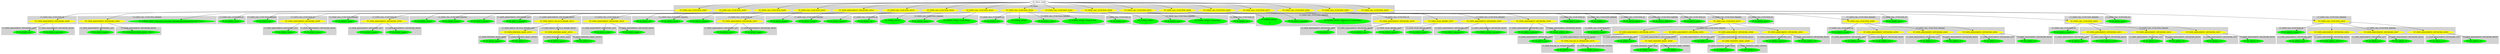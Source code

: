 digraph {

subgraph cluster0 {
 node [style=filled,color=white];
 style=filled;
 color=lightgrey;
 label = "CT_PROG";

"NT_EXPR_CALL_FUNCTION_20487"
 [fillcolor = yellow]
"NT_EXPR_CALL_FUNCTION_20495"
 [fillcolor = yellow]
"NT_EXPR_CALL_FUNCTION_20498"
 [fillcolor = yellow]
"NT_EXPR_CALL_FUNCTION_20503"
 [fillcolor = yellow]
"NT_EXPR_ASSIGNMENT_OPETATORS_20510"
 [fillcolor = yellow]
"NT_EXPR_CALL_FUNCTION_20519"
 [fillcolor = yellow]
"NT_EXPR_CALL_FUNCTION_20526"
 [fillcolor = yellow]
"NT_EXPR_CALL_FUNCTION_20533"
 [fillcolor = yellow]
"NT_EXPR_CALL_FUNCTION_20538"
 [fillcolor = yellow]
"NT_EXPR_CALL_FUNCTION_20543"
 [fillcolor = yellow]
"NT_EXPR_CALL_FUNCTION_20548"
 [fillcolor = yellow]
"NT_EXPR_CALL_FUNCTION_20553"
 [fillcolor = yellow]
"NT_EXPR_CALL_FUNCTION_20566"
 [fillcolor = yellow]
"NT_EXPR_CALL_FUNCTION_20569"
 [fillcolor = yellow]
"NT_EXPR_CALL_FUNCTION_20572"
 [fillcolor = yellow]
"NT_EXPR_CALL_FUNCTION_20594"
 [fillcolor = yellow]
"NT_EXPR_CALL_FUNCTION_20607"
 [fillcolor = yellow]
"NT_EXPR_CALL_FUNCTION_20620"
 [fillcolor = yellow]
}
"NT_PROG_20486"->"NT_EXPR_CALL_FUNCTION_20487"
subgraph cluster1 {
 node [style=filled,color=white];
 style=filled;
 color=lightgrey;
 label = "CT_EXPR_CALL_FUNCTION_ID";

"NT_EXPR_ASSIGNMENT_OPETATORS_20488"
 [fillcolor = yellow]
}
subgraph cluster2 {
 node [style=filled,color=white];
 style=filled;
 color=lightgrey;
 label = "CT_EXPR_CALL_FUNCTION_PARAMS";

"NT_STRING_20491< http://www.uvm.edu/~dhowell/methods8/DataFiles/Tab7-5.dat >"
 [fillcolor = green]
"NT_EXPR_ASSIGNMENT_OPETATORS_20492"
 [fillcolor = yellow]
}
"NT_EXPR_CALL_FUNCTION_20487"->"NT_EXPR_ASSIGNMENT_OPETATORS_20488"
subgraph cluster3 {
 node [style=filled,color=white];
 style=filled;
 color=lightgrey;
 label = "CT_EXPR_ASSIGNMENT_OPETATORS_LEFT";

"NT_ID_20489< dat >"
 [fillcolor = green]
}
subgraph cluster4 {
 node [style=filled,color=white];
 style=filled;
 color=lightgrey;
 label = "CT_EXPR_ASSIGNMENT_OPETATORS_RIGHT";

"NT_ID_20490< read.table >"
 [fillcolor = green]
}
"NT_EXPR_ASSIGNMENT_OPETATORS_20488"->"NT_ID_20489< dat >"
"NT_EXPR_ASSIGNMENT_OPETATORS_20488"->"NT_ID_20490< read.table >"
"NT_EXPR_CALL_FUNCTION_20487"->"NT_STRING_20491< http://www.uvm.edu/~dhowell/methods8/DataFiles/Tab7-5.dat >"
"NT_EXPR_CALL_FUNCTION_20487"->"NT_EXPR_ASSIGNMENT_OPETATORS_20492"
subgraph cluster5 {
 node [style=filled,color=white];
 style=filled;
 color=lightgrey;
 label = "CT_EXPR_ASSIGNMENT_OPETATORS_LEFT";

"NT_ID_20493< header >"
 [fillcolor = green]
}
subgraph cluster6 {
 node [style=filled,color=white];
 style=filled;
 color=lightgrey;
 label = "CT_EXPR_ASSIGNMENT_OPETATORS_RIGHT";

"NT_LITERALSPECIFIER_20494< TRUE >"
 [fillcolor = green]
}
"NT_EXPR_ASSIGNMENT_OPETATORS_20492"->"NT_ID_20493< header >"
"NT_EXPR_ASSIGNMENT_OPETATORS_20492"->"NT_LITERALSPECIFIER_20494< TRUE >"
"NT_PROG_20486"->"NT_EXPR_CALL_FUNCTION_20495"
subgraph cluster7 {
 node [style=filled,color=white];
 style=filled;
 color=lightgrey;
 label = "CT_EXPR_CALL_FUNCTION_ID";

"NT_ID_20496< attach >"
 [fillcolor = green]
}
subgraph cluster8 {
 node [style=filled,color=white];
 style=filled;
 color=lightgrey;
 label = "CT_EXPR_CALL_FUNCTION_PARAMS";

"NT_ID_20497< dat >"
 [fillcolor = green]
}
"NT_EXPR_CALL_FUNCTION_20495"->"NT_ID_20496< attach >"
"NT_EXPR_CALL_FUNCTION_20495"->"NT_ID_20497< dat >"
"NT_PROG_20486"->"NT_EXPR_CALL_FUNCTION_20498"
subgraph cluster9 {
 node [style=filled,color=white];
 style=filled;
 color=lightgrey;
 label = "CT_EXPR_CALL_FUNCTION_ID";

"NT_EXPR_ASSIGNMENT_OPETATORS_20499"
 [fillcolor = yellow]
}
subgraph cluster10 {
 node [style=filled,color=white];
 style=filled;
 color=lightgrey;
 label = "CT_EXPR_CALL_FUNCTION_PARAMS";

"NT_ID_20502< Group >"
 [fillcolor = green]
}
"NT_EXPR_CALL_FUNCTION_20498"->"NT_EXPR_ASSIGNMENT_OPETATORS_20499"
subgraph cluster11 {
 node [style=filled,color=white];
 style=filled;
 color=lightgrey;
 label = "CT_EXPR_ASSIGNMENT_OPETATORS_LEFT";

"NT_ID_20500< Group >"
 [fillcolor = green]
}
subgraph cluster12 {
 node [style=filled,color=white];
 style=filled;
 color=lightgrey;
 label = "CT_EXPR_ASSIGNMENT_OPETATORS_RIGHT";

"NT_ID_20501< factor >"
 [fillcolor = green]
}
"NT_EXPR_ASSIGNMENT_OPETATORS_20499"->"NT_ID_20500< Group >"
"NT_EXPR_ASSIGNMENT_OPETATORS_20499"->"NT_ID_20501< factor >"
"NT_EXPR_CALL_FUNCTION_20498"->"NT_ID_20502< Group >"
"NT_PROG_20486"->"NT_EXPR_CALL_FUNCTION_20503"
subgraph cluster13 {
 node [style=filled,color=white];
 style=filled;
 color=lightgrey;
 label = "CT_EXPR_CALL_FUNCTION_ID";

"NT_EXPR_ASSIGNMENT_OPETATORS_20504"
 [fillcolor = yellow]
}
subgraph cluster14 {
 node [style=filled,color=white];
 style=filled;
 color=lightgrey;
 label = "CT_EXPR_CALL_FUNCTION_PARAMS";

"NT_ID_20507< Arousal >"
 [fillcolor = green]
"NT_ID_20508< Group >"
 [fillcolor = green]
"NT_ID_20509< mean >"
 [fillcolor = green]
}
"NT_EXPR_CALL_FUNCTION_20503"->"NT_EXPR_ASSIGNMENT_OPETATORS_20504"
subgraph cluster15 {
 node [style=filled,color=white];
 style=filled;
 color=lightgrey;
 label = "CT_EXPR_ASSIGNMENT_OPETATORS_LEFT";

"NT_ID_20505< means >"
 [fillcolor = green]
}
subgraph cluster16 {
 node [style=filled,color=white];
 style=filled;
 color=lightgrey;
 label = "CT_EXPR_ASSIGNMENT_OPETATORS_RIGHT";

"NT_ID_20506< tapply >"
 [fillcolor = green]
}
"NT_EXPR_ASSIGNMENT_OPETATORS_20504"->"NT_ID_20505< means >"
"NT_EXPR_ASSIGNMENT_OPETATORS_20504"->"NT_ID_20506< tapply >"
"NT_EXPR_CALL_FUNCTION_20503"->"NT_ID_20507< Arousal >"
"NT_EXPR_CALL_FUNCTION_20503"->"NT_ID_20508< Group >"
"NT_EXPR_CALL_FUNCTION_20503"->"NT_ID_20509< mean >"
"NT_PROG_20486"->"NT_EXPR_ASSIGNMENT_OPETATORS_20510"
subgraph cluster17 {
 node [style=filled,color=white];
 style=filled;
 color=lightgrey;
 label = "CT_EXPR_ASSIGNMENT_OPETATORS_LEFT";

"NT_ID_20511< meandiff >"
 [fillcolor = green]
}
subgraph cluster18 {
 node [style=filled,color=white];
 style=filled;
 color=lightgrey;
 label = "CT_EXPR_ASSIGNMENT_OPETATORS_RIGHT";

"NT_EXPR_MINUS_OR_PLUS_BINARY_20512"
 [fillcolor = yellow]
}
"NT_EXPR_ASSIGNMENT_OPETATORS_20510"->"NT_ID_20511< meandiff >"
"NT_EXPR_ASSIGNMENT_OPETATORS_20510"->"NT_EXPR_MINUS_OR_PLUS_BINARY_20512"
subgraph cluster19 {
 node [style=filled,color=white];
 style=filled;
 color=lightgrey;
 label = "CT_EXPR_MINUS_OR_PLUS_BINARY_LEFT";

"NT_EXPR_INDEXING_BASIC_20513"
 [fillcolor = yellow]
}
subgraph cluster20 {
 node [style=filled,color=white];
 style=filled;
 color=lightgrey;
 label = "CT_EXPR_MINUS_OR_PLUS_BINARY_RIGHT";

"NT_EXPR_INDEXING_BASIC_20516"
 [fillcolor = yellow]
}
"NT_EXPR_MINUS_OR_PLUS_BINARY_20512"->"NT_EXPR_INDEXING_BASIC_20513"
subgraph cluster21 {
 node [style=filled,color=white];
 style=filled;
 color=lightgrey;
 label = "CT_EXPR_INDEXING_BASIC_BASE";

"NT_ID_20514< means >"
 [fillcolor = green]}
subgraph cluster22 {
 node [style=filled,color=white];
 style=filled;
 color=lightgrey;
 label = "CT_EXPR_INDEXING_BASIC_OFFSET";

"NT_INT_20515< 1 >"
 [fillcolor = green]}
"NT_EXPR_INDEXING_BASIC_20513"->"NT_ID_20514< means >"
"NT_EXPR_INDEXING_BASIC_20513"->"NT_INT_20515< 1 >"
"NT_EXPR_MINUS_OR_PLUS_BINARY_20512"->"NT_EXPR_INDEXING_BASIC_20516"
subgraph cluster23 {
 node [style=filled,color=white];
 style=filled;
 color=lightgrey;
 label = "CT_EXPR_INDEXING_BASIC_BASE";

"NT_ID_20517< means >"
 [fillcolor = green]}
subgraph cluster24 {
 node [style=filled,color=white];
 style=filled;
 color=lightgrey;
 label = "CT_EXPR_INDEXING_BASIC_OFFSET";

"NT_INT_20518< 2 >"
 [fillcolor = green]}
"NT_EXPR_INDEXING_BASIC_20516"->"NT_ID_20517< means >"
"NT_EXPR_INDEXING_BASIC_20516"->"NT_INT_20518< 2 >"
"NT_PROG_20486"->"NT_EXPR_CALL_FUNCTION_20519"
subgraph cluster25 {
 node [style=filled,color=white];
 style=filled;
 color=lightgrey;
 label = "CT_EXPR_CALL_FUNCTION_ID";

"NT_EXPR_ASSIGNMENT_OPETATORS_20520"
 [fillcolor = yellow]
}
subgraph cluster26 {
 node [style=filled,color=white];
 style=filled;
 color=lightgrey;
 label = "CT_EXPR_CALL_FUNCTION_PARAMS";

"NT_ID_20523< Arousal >"
 [fillcolor = green]
"NT_ID_20524< Group >"
 [fillcolor = green]
"NT_ID_20525< sd >"
 [fillcolor = green]
}
"NT_EXPR_CALL_FUNCTION_20519"->"NT_EXPR_ASSIGNMENT_OPETATORS_20520"
subgraph cluster27 {
 node [style=filled,color=white];
 style=filled;
 color=lightgrey;
 label = "CT_EXPR_ASSIGNMENT_OPETATORS_LEFT";

"NT_ID_20521< stdev >"
 [fillcolor = green]
}
subgraph cluster28 {
 node [style=filled,color=white];
 style=filled;
 color=lightgrey;
 label = "CT_EXPR_ASSIGNMENT_OPETATORS_RIGHT";

"NT_ID_20522< tapply >"
 [fillcolor = green]
}
"NT_EXPR_ASSIGNMENT_OPETATORS_20520"->"NT_ID_20521< stdev >"
"NT_EXPR_ASSIGNMENT_OPETATORS_20520"->"NT_ID_20522< tapply >"
"NT_EXPR_CALL_FUNCTION_20519"->"NT_ID_20523< Arousal >"
"NT_EXPR_CALL_FUNCTION_20519"->"NT_ID_20524< Group >"
"NT_EXPR_CALL_FUNCTION_20519"->"NT_ID_20525< sd >"
"NT_PROG_20486"->"NT_EXPR_CALL_FUNCTION_20526"
subgraph cluster29 {
 node [style=filled,color=white];
 style=filled;
 color=lightgrey;
 label = "CT_EXPR_CALL_FUNCTION_ID";

"NT_EXPR_ASSIGNMENT_OPETATORS_20527"
 [fillcolor = yellow]
}
subgraph cluster30 {
 node [style=filled,color=white];
 style=filled;
 color=lightgrey;
 label = "CT_EXPR_CALL_FUNCTION_PARAMS";

"NT_ID_20530< Arousal >"
 [fillcolor = green]
"NT_ID_20531< Group >"
 [fillcolor = green]
"NT_ID_20532< length >"
 [fillcolor = green]
}
"NT_EXPR_CALL_FUNCTION_20526"->"NT_EXPR_ASSIGNMENT_OPETATORS_20527"
subgraph cluster31 {
 node [style=filled,color=white];
 style=filled;
 color=lightgrey;
 label = "CT_EXPR_ASSIGNMENT_OPETATORS_LEFT";

"NT_ID_20528< sizes >"
 [fillcolor = green]
}
subgraph cluster32 {
 node [style=filled,color=white];
 style=filled;
 color=lightgrey;
 label = "CT_EXPR_ASSIGNMENT_OPETATORS_RIGHT";

"NT_ID_20529< tapply >"
 [fillcolor = green]
}
"NT_EXPR_ASSIGNMENT_OPETATORS_20527"->"NT_ID_20528< sizes >"
"NT_EXPR_ASSIGNMENT_OPETATORS_20527"->"NT_ID_20529< tapply >"
"NT_EXPR_CALL_FUNCTION_20526"->"NT_ID_20530< Arousal >"
"NT_EXPR_CALL_FUNCTION_20526"->"NT_ID_20531< Group >"
"NT_EXPR_CALL_FUNCTION_20526"->"NT_ID_20532< length >"
"NT_PROG_20486"->"NT_EXPR_CALL_FUNCTION_20533"
subgraph cluster33 {
 node [style=filled,color=white];
 style=filled;
 color=lightgrey;
 label = "CT_EXPR_CALL_FUNCTION_ID";

"NT_ID_20534< cat >"
 [fillcolor = green]
}
subgraph cluster34 {
 node [style=filled,color=white];
 style=filled;
 color=lightgrey;
 label = "CT_EXPR_CALL_FUNCTION_PARAMS";

"NT_STRING_20535< Group Means \n >"
 [fillcolor = green]
"NT_ID_20536< means >"
 [fillcolor = green]
"NT_STRING_20537< \n >"
 [fillcolor = green]
}
"NT_EXPR_CALL_FUNCTION_20533"->"NT_ID_20534< cat >"
"NT_EXPR_CALL_FUNCTION_20533"->"NT_STRING_20535< Group Means \n >"
"NT_EXPR_CALL_FUNCTION_20533"->"NT_ID_20536< means >"
"NT_EXPR_CALL_FUNCTION_20533"->"NT_STRING_20537< \n >"
"NT_PROG_20486"->"NT_EXPR_CALL_FUNCTION_20538"
subgraph cluster35 {
 node [style=filled,color=white];
 style=filled;
 color=lightgrey;
 label = "CT_EXPR_CALL_FUNCTION_ID";

"NT_ID_20539< cat >"
 [fillcolor = green]
}
subgraph cluster36 {
 node [style=filled,color=white];
 style=filled;
 color=lightgrey;
 label = "CT_EXPR_CALL_FUNCTION_PARAMS";

"NT_STRING_20540< Group St. Dev. \n >"
 [fillcolor = green]
"NT_ID_20541< stdev >"
 [fillcolor = green]
"NT_STRING_20542< \n >"
 [fillcolor = green]
}
"NT_EXPR_CALL_FUNCTION_20538"->"NT_ID_20539< cat >"
"NT_EXPR_CALL_FUNCTION_20538"->"NT_STRING_20540< Group St. Dev. \n >"
"NT_EXPR_CALL_FUNCTION_20538"->"NT_ID_20541< stdev >"
"NT_EXPR_CALL_FUNCTION_20538"->"NT_STRING_20542< \n >"
"NT_PROG_20486"->"NT_EXPR_CALL_FUNCTION_20543"
subgraph cluster37 {
 node [style=filled,color=white];
 style=filled;
 color=lightgrey;
 label = "CT_EXPR_CALL_FUNCTION_ID";

"NT_ID_20544< cat >"
 [fillcolor = green]
}
subgraph cluster38 {
 node [style=filled,color=white];
 style=filled;
 color=lightgrey;
 label = "CT_EXPR_CALL_FUNCTION_PARAMS";

"NT_STRING_20545< Group Sizes \n >"
 [fillcolor = green]
"NT_ID_20546< sizes >"
 [fillcolor = green]
"NT_STRING_20547< \n >"
 [fillcolor = green]
}
"NT_EXPR_CALL_FUNCTION_20543"->"NT_ID_20544< cat >"
"NT_EXPR_CALL_FUNCTION_20543"->"NT_STRING_20545< Group Sizes \n >"
"NT_EXPR_CALL_FUNCTION_20543"->"NT_ID_20546< sizes >"
"NT_EXPR_CALL_FUNCTION_20543"->"NT_STRING_20547< \n >"
"NT_PROG_20486"->"NT_EXPR_CALL_FUNCTION_20548"
subgraph cluster39 {
 node [style=filled,color=white];
 style=filled;
 color=lightgrey;
 label = "CT_EXPR_CALL_FUNCTION_ID";

"NT_ID_20549< cat >"
 [fillcolor = green]
}
subgraph cluster40 {
 node [style=filled,color=white];
 style=filled;
 color=lightgrey;
 label = "CT_EXPR_CALL_FUNCTION_PARAMS";

"NT_STRING_20550< Difference in Group Means \n >"
 [fillcolor = green]
"NT_ID_20551< meandiff >"
 [fillcolor = green]
"NT_STRING_20552< \n \n >"
 [fillcolor = green]
}
"NT_EXPR_CALL_FUNCTION_20548"->"NT_ID_20549< cat >"
"NT_EXPR_CALL_FUNCTION_20548"->"NT_STRING_20550< Difference in Group Means \n >"
"NT_EXPR_CALL_FUNCTION_20548"->"NT_ID_20551< meandiff >"
"NT_EXPR_CALL_FUNCTION_20548"->"NT_STRING_20552< \n \n >"
"NT_PROG_20486"->"NT_EXPR_CALL_FUNCTION_20553"
subgraph cluster41 {
 node [style=filled,color=white];
 style=filled;
 color=lightgrey;
 label = "CT_EXPR_CALL_FUNCTION_ID";

"NT_EXPR_ASSIGNMENT_OPETATORS_20554"
 [fillcolor = yellow]
}
subgraph cluster42 {
 node [style=filled,color=white];
 style=filled;
 color=lightgrey;
 label = "CT_EXPR_CALL_FUNCTION_PARAMS";

"NT_EXPR_TILDE_BINARY_20557"
 [fillcolor = yellow]
"NT_EXPR_ASSIGNMENT_OPETATORS_20560"
 [fillcolor = yellow]
"NT_EXPR_ASSIGNMENT_OPETATORS_20563"
 [fillcolor = yellow]
}
"NT_EXPR_CALL_FUNCTION_20553"->"NT_EXPR_ASSIGNMENT_OPETATORS_20554"
subgraph cluster43 {
 node [style=filled,color=white];
 style=filled;
 color=lightgrey;
 label = "CT_EXPR_ASSIGNMENT_OPETATORS_LEFT";

"NT_ID_20555< t >"
 [fillcolor = green]
}
subgraph cluster44 {
 node [style=filled,color=white];
 style=filled;
 color=lightgrey;
 label = "CT_EXPR_ASSIGNMENT_OPETATORS_RIGHT";

"NT_ID_20556< t.test >"
 [fillcolor = green]
}
"NT_EXPR_ASSIGNMENT_OPETATORS_20554"->"NT_ID_20555< t >"
"NT_EXPR_ASSIGNMENT_OPETATORS_20554"->"NT_ID_20556< t.test >"
"NT_EXPR_CALL_FUNCTION_20553"->"NT_EXPR_TILDE_BINARY_20557"
subgraph cluster45 {
 node [style=filled,color=white];
 style=filled;
 color=lightgrey;
 label = "CT_EXPR_TILDE_BINARY_LEFT";

"NT_ID_20558< Arousal >"
 [fillcolor = green]
}
subgraph cluster46 {
 node [style=filled,color=white];
 style=filled;
 color=lightgrey;
 label = "CT_EXPR_TILDE_BINARY_RIGHT";

"NT_ID_20559< Group >"
 [fillcolor = green]
}
"NT_EXPR_TILDE_BINARY_20557"->"NT_ID_20558< Arousal >"
"NT_EXPR_TILDE_BINARY_20557"->"NT_ID_20559< Group >"
"NT_EXPR_CALL_FUNCTION_20553"->"NT_EXPR_ASSIGNMENT_OPETATORS_20560"
subgraph cluster47 {
 node [style=filled,color=white];
 style=filled;
 color=lightgrey;
 label = "CT_EXPR_ASSIGNMENT_OPETATORS_LEFT";

"NT_ID_20561< alternative >"
 [fillcolor = green]
}
subgraph cluster48 {
 node [style=filled,color=white];
 style=filled;
 color=lightgrey;
 label = "CT_EXPR_ASSIGNMENT_OPETATORS_RIGHT";

"NT_STRING_20562< two.sided >"
 [fillcolor = green]
}
"NT_EXPR_ASSIGNMENT_OPETATORS_20560"->"NT_ID_20561< alternative >"
"NT_EXPR_ASSIGNMENT_OPETATORS_20560"->"NT_STRING_20562< two.sided >"
"NT_EXPR_CALL_FUNCTION_20553"->"NT_EXPR_ASSIGNMENT_OPETATORS_20563"
subgraph cluster49 {
 node [style=filled,color=white];
 style=filled;
 color=lightgrey;
 label = "CT_EXPR_ASSIGNMENT_OPETATORS_LEFT";

"NT_ID_20564< conf.level >"
 [fillcolor = green]
}
subgraph cluster50 {
 node [style=filled,color=white];
 style=filled;
 color=lightgrey;
 label = "CT_EXPR_ASSIGNMENT_OPETATORS_RIGHT";

"NT_FLOAT_20565< .95 >"
 [fillcolor = green]
}
"NT_EXPR_ASSIGNMENT_OPETATORS_20563"->"NT_ID_20564< conf.level >"
"NT_EXPR_ASSIGNMENT_OPETATORS_20563"->"NT_FLOAT_20565< .95 >"
"NT_PROG_20486"->"NT_EXPR_CALL_FUNCTION_20566"
subgraph cluster51 {
 node [style=filled,color=white];
 style=filled;
 color=lightgrey;
 label = "CT_EXPR_CALL_FUNCTION_ID";

"NT_ID_20567< print >"
 [fillcolor = green]
}
subgraph cluster52 {
 node [style=filled,color=white];
 style=filled;
 color=lightgrey;
 label = "CT_EXPR_CALL_FUNCTION_PARAMS";

"NT_ID_20568< t >"
 [fillcolor = green]
}
"NT_EXPR_CALL_FUNCTION_20566"->"NT_ID_20567< print >"
"NT_EXPR_CALL_FUNCTION_20566"->"NT_ID_20568< t >"
"NT_PROG_20486"->"NT_EXPR_CALL_FUNCTION_20569"
subgraph cluster53 {
 node [style=filled,color=white];
 style=filled;
 color=lightgrey;
 label = "CT_EXPR_CALL_FUNCTION_ID";

"NT_ID_20570< library >"
 [fillcolor = green]
}
subgraph cluster54 {
 node [style=filled,color=white];
 style=filled;
 color=lightgrey;
 label = "CT_EXPR_CALL_FUNCTION_PARAMS";

"NT_ID_20571< MBESS >"
 [fillcolor = green]
}
"NT_EXPR_CALL_FUNCTION_20569"->"NT_ID_20570< library >"
"NT_EXPR_CALL_FUNCTION_20569"->"NT_ID_20571< MBESS >"
"NT_PROG_20486"->"NT_EXPR_CALL_FUNCTION_20572"
subgraph cluster55 {
 node [style=filled,color=white];
 style=filled;
 color=lightgrey;
 label = "CT_EXPR_CALL_FUNCTION_ID";

"NT_ID_20573< print >"
 [fillcolor = green]
}
subgraph cluster56 {
 node [style=filled,color=white];
 style=filled;
 color=lightgrey;
 label = "CT_EXPR_CALL_FUNCTION_PARAMS";

"NT_EXPR_CALL_FUNCTION_20574"
 [fillcolor = yellow]
}
"NT_EXPR_CALL_FUNCTION_20572"->"NT_ID_20573< print >"
"NT_EXPR_CALL_FUNCTION_20572"->"NT_EXPR_CALL_FUNCTION_20574"
subgraph cluster57 {
 node [style=filled,color=white];
 style=filled;
 color=lightgrey;
 label = "CT_EXPR_CALL_FUNCTION_ID";

"NT_ID_20575< ci.smd >"
 [fillcolor = green]
}
subgraph cluster58 {
 node [style=filled,color=white];
 style=filled;
 color=lightgrey;
 label = "CT_EXPR_CALL_FUNCTION_PARAMS";

"NT_EXPR_ASSIGNMENT_OPETATORS_20576"
 [fillcolor = yellow]
"NT_EXPR_ASSIGNMENT_OPETATORS_20581"
 [fillcolor = yellow]
"NT_EXPR_ASSIGNMENT_OPETATORS_20586"
 [fillcolor = yellow]
"NT_EXPR_ASSIGNMENT_OPETATORS_20591"
 [fillcolor = yellow]
}
"NT_EXPR_CALL_FUNCTION_20574"->"NT_ID_20575< ci.smd >"
"NT_EXPR_CALL_FUNCTION_20574"->"NT_EXPR_ASSIGNMENT_OPETATORS_20576"
subgraph cluster59 {
 node [style=filled,color=white];
 style=filled;
 color=lightgrey;
 label = "CT_EXPR_ASSIGNMENT_OPETATORS_LEFT";

"NT_ID_20577< ncp >"
 [fillcolor = green]
}
subgraph cluster60 {
 node [style=filled,color=white];
 style=filled;
 color=lightgrey;
 label = "CT_EXPR_ASSIGNMENT_OPETATORS_RIGHT";

"NT_EXPR_DOLLAR_AT_OPERATORS_20578"
 [fillcolor = yellow]
}
"NT_EXPR_ASSIGNMENT_OPETATORS_20576"->"NT_ID_20577< ncp >"
"NT_EXPR_ASSIGNMENT_OPETATORS_20576"->"NT_EXPR_DOLLAR_AT_OPERATORS_20578"
subgraph cluster61 {
 node [style=filled,color=white];
 style=filled;
 color=lightgrey;
 label = "CT_EXPR_DOLLAR_AT_OPERATORS_BASE";

"NT_ID_20579< t >"
 [fillcolor = green]
}
subgraph cluster62 {
 node [style=filled,color=white];
 style=filled;
 color=lightgrey;
 label = "CT_EXPR_DOLLAR_AT_OPERATORS_OFFSET";

"NT_ID_20580< statistic >"
 [fillcolor = green]
}
"NT_EXPR_DOLLAR_AT_OPERATORS_20578"->"NT_ID_20579< t >"
"NT_EXPR_DOLLAR_AT_OPERATORS_20578"->"NT_ID_20580< statistic >"
"NT_EXPR_CALL_FUNCTION_20574"->"NT_EXPR_ASSIGNMENT_OPETATORS_20581"
subgraph cluster63 {
 node [style=filled,color=white];
 style=filled;
 color=lightgrey;
 label = "CT_EXPR_ASSIGNMENT_OPETATORS_LEFT";

"NT_ID_20582< n.1 >"
 [fillcolor = green]
}
subgraph cluster64 {
 node [style=filled,color=white];
 style=filled;
 color=lightgrey;
 label = "CT_EXPR_ASSIGNMENT_OPETATORS_RIGHT";

"NT_EXPR_INDEXING_BASIC_20583"
 [fillcolor = yellow]
}
"NT_EXPR_ASSIGNMENT_OPETATORS_20581"->"NT_ID_20582< n.1 >"
"NT_EXPR_ASSIGNMENT_OPETATORS_20581"->"NT_EXPR_INDEXING_BASIC_20583"
subgraph cluster65 {
 node [style=filled,color=white];
 style=filled;
 color=lightgrey;
 label = "CT_EXPR_INDEXING_BASIC_BASE";

"NT_ID_20584< sizes >"
 [fillcolor = green]}
subgraph cluster66 {
 node [style=filled,color=white];
 style=filled;
 color=lightgrey;
 label = "CT_EXPR_INDEXING_BASIC_OFFSET";

"NT_INT_20585< 1 >"
 [fillcolor = green]}
"NT_EXPR_INDEXING_BASIC_20583"->"NT_ID_20584< sizes >"
"NT_EXPR_INDEXING_BASIC_20583"->"NT_INT_20585< 1 >"
"NT_EXPR_CALL_FUNCTION_20574"->"NT_EXPR_ASSIGNMENT_OPETATORS_20586"
subgraph cluster67 {
 node [style=filled,color=white];
 style=filled;
 color=lightgrey;
 label = "CT_EXPR_ASSIGNMENT_OPETATORS_LEFT";

"NT_ID_20587< n.2 >"
 [fillcolor = green]
}
subgraph cluster68 {
 node [style=filled,color=white];
 style=filled;
 color=lightgrey;
 label = "CT_EXPR_ASSIGNMENT_OPETATORS_RIGHT";

"NT_EXPR_INDEXING_BASIC_20588"
 [fillcolor = yellow]
}
"NT_EXPR_ASSIGNMENT_OPETATORS_20586"->"NT_ID_20587< n.2 >"
"NT_EXPR_ASSIGNMENT_OPETATORS_20586"->"NT_EXPR_INDEXING_BASIC_20588"
subgraph cluster69 {
 node [style=filled,color=white];
 style=filled;
 color=lightgrey;
 label = "CT_EXPR_INDEXING_BASIC_BASE";

"NT_ID_20589< sizes >"
 [fillcolor = green]}
subgraph cluster70 {
 node [style=filled,color=white];
 style=filled;
 color=lightgrey;
 label = "CT_EXPR_INDEXING_BASIC_OFFSET";

"NT_INT_20590< 2 >"
 [fillcolor = green]}
"NT_EXPR_INDEXING_BASIC_20588"->"NT_ID_20589< sizes >"
"NT_EXPR_INDEXING_BASIC_20588"->"NT_INT_20590< 2 >"
"NT_EXPR_CALL_FUNCTION_20574"->"NT_EXPR_ASSIGNMENT_OPETATORS_20591"
subgraph cluster71 {
 node [style=filled,color=white];
 style=filled;
 color=lightgrey;
 label = "CT_EXPR_ASSIGNMENT_OPETATORS_LEFT";

"NT_ID_20592< conf.level >"
 [fillcolor = green]
}
subgraph cluster72 {
 node [style=filled,color=white];
 style=filled;
 color=lightgrey;
 label = "CT_EXPR_ASSIGNMENT_OPETATORS_RIGHT";

"NT_FLOAT_20593< .95 >"
 [fillcolor = green]
}
"NT_EXPR_ASSIGNMENT_OPETATORS_20591"->"NT_ID_20592< conf.level >"
"NT_EXPR_ASSIGNMENT_OPETATORS_20591"->"NT_FLOAT_20593< .95 >"
"NT_PROG_20486"->"NT_EXPR_CALL_FUNCTION_20594"
subgraph cluster73 {
 node [style=filled,color=white];
 style=filled;
 color=lightgrey;
 label = "CT_EXPR_CALL_FUNCTION_ID";

"NT_ID_20595< print >"
 [fillcolor = green]
}
subgraph cluster74 {
 node [style=filled,color=white];
 style=filled;
 color=lightgrey;
 label = "CT_EXPR_CALL_FUNCTION_PARAMS";

"NT_EXPR_CALL_FUNCTION_20596"
 [fillcolor = yellow]
}
"NT_EXPR_CALL_FUNCTION_20594"->"NT_ID_20595< print >"
"NT_EXPR_CALL_FUNCTION_20594"->"NT_EXPR_CALL_FUNCTION_20596"
subgraph cluster75 {
 node [style=filled,color=white];
 style=filled;
 color=lightgrey;
 label = "CT_EXPR_CALL_FUNCTION_ID";

"NT_ID_20597< ci.smd >"
 [fillcolor = green]
}
subgraph cluster76 {
 node [style=filled,color=white];
 style=filled;
 color=lightgrey;
 label = "CT_EXPR_CALL_FUNCTION_PARAMS";

"NT_EXPR_ASSIGNMENT_OPETATORS_20598"
 [fillcolor = yellow]
"NT_EXPR_ASSIGNMENT_OPETATORS_20601"
 [fillcolor = yellow]
"NT_EXPR_ASSIGNMENT_OPETATORS_20604"
 [fillcolor = yellow]
}
"NT_EXPR_CALL_FUNCTION_20596"->"NT_ID_20597< ci.smd >"
"NT_EXPR_CALL_FUNCTION_20596"->"NT_EXPR_ASSIGNMENT_OPETATORS_20598"
subgraph cluster77 {
 node [style=filled,color=white];
 style=filled;
 color=lightgrey;
 label = "CT_EXPR_ASSIGNMENT_OPETATORS_LEFT";

"NT_ID_20599< smd >"
 [fillcolor = green]
}
subgraph cluster78 {
 node [style=filled,color=white];
 style=filled;
 color=lightgrey;
 label = "CT_EXPR_ASSIGNMENT_OPETATORS_RIGHT";

"NT_FLOAT_20600< 0.62 >"
 [fillcolor = green]
}
"NT_EXPR_ASSIGNMENT_OPETATORS_20598"->"NT_ID_20599< smd >"
"NT_EXPR_ASSIGNMENT_OPETATORS_20598"->"NT_FLOAT_20600< 0.62 >"
"NT_EXPR_CALL_FUNCTION_20596"->"NT_EXPR_ASSIGNMENT_OPETATORS_20601"
subgraph cluster79 {
 node [style=filled,color=white];
 style=filled;
 color=lightgrey;
 label = "CT_EXPR_ASSIGNMENT_OPETATORS_LEFT";

"NT_ID_20602< n.1 >"
 [fillcolor = green]
}
subgraph cluster80 {
 node [style=filled,color=white];
 style=filled;
 color=lightgrey;
 label = "CT_EXPR_ASSIGNMENT_OPETATORS_RIGHT";

"NT_INT_20603< 35 >"
 [fillcolor = green]
}
"NT_EXPR_ASSIGNMENT_OPETATORS_20601"->"NT_ID_20602< n.1 >"
"NT_EXPR_ASSIGNMENT_OPETATORS_20601"->"NT_INT_20603< 35 >"
"NT_EXPR_CALL_FUNCTION_20596"->"NT_EXPR_ASSIGNMENT_OPETATORS_20604"
subgraph cluster81 {
 node [style=filled,color=white];
 style=filled;
 color=lightgrey;
 label = "CT_EXPR_ASSIGNMENT_OPETATORS_LEFT";

"NT_ID_20605< n.2 >"
 [fillcolor = green]
}
subgraph cluster82 {
 node [style=filled,color=white];
 style=filled;
 color=lightgrey;
 label = "CT_EXPR_ASSIGNMENT_OPETATORS_RIGHT";

"NT_INT_20606< 29 >"
 [fillcolor = green]
}
"NT_EXPR_ASSIGNMENT_OPETATORS_20604"->"NT_ID_20605< n.2 >"
"NT_EXPR_ASSIGNMENT_OPETATORS_20604"->"NT_INT_20606< 29 >"
"NT_PROG_20486"->"NT_EXPR_CALL_FUNCTION_20607"
subgraph cluster83 {
 node [style=filled,color=white];
 style=filled;
 color=lightgrey;
 label = "CT_EXPR_CALL_FUNCTION_ID";

"NT_ID_20608< print >"
 [fillcolor = green]
}
subgraph cluster84 {
 node [style=filled,color=white];
 style=filled;
 color=lightgrey;
 label = "CT_EXPR_CALL_FUNCTION_PARAMS";

"NT_EXPR_CALL_FUNCTION_20609"
 [fillcolor = yellow]
}
"NT_EXPR_CALL_FUNCTION_20607"->"NT_ID_20608< print >"
"NT_EXPR_CALL_FUNCTION_20607"->"NT_EXPR_CALL_FUNCTION_20609"
subgraph cluster85 {
 node [style=filled,color=white];
 style=filled;
 color=lightgrey;
 label = "CT_EXPR_CALL_FUNCTION_ID";

"NT_ID_20610< ci.smd.c >"
 [fillcolor = green]
}
subgraph cluster86 {
 node [style=filled,color=white];
 style=filled;
 color=lightgrey;
 label = "CT_EXPR_CALL_FUNCTION_PARAMS";

"NT_EXPR_ASSIGNMENT_OPETATORS_20611"
 [fillcolor = yellow]
"NT_EXPR_ASSIGNMENT_OPETATORS_20614"
 [fillcolor = yellow]
"NT_EXPR_ASSIGNMENT_OPETATORS_20617"
 [fillcolor = yellow]
}
"NT_EXPR_CALL_FUNCTION_20609"->"NT_ID_20610< ci.smd.c >"
"NT_EXPR_CALL_FUNCTION_20609"->"NT_EXPR_ASSIGNMENT_OPETATORS_20611"
subgraph cluster87 {
 node [style=filled,color=white];
 style=filled;
 color=lightgrey;
 label = "CT_EXPR_ASSIGNMENT_OPETATORS_LEFT";

"NT_ID_20612< ncp >"
 [fillcolor = green]
}
subgraph cluster88 {
 node [style=filled,color=white];
 style=filled;
 color=lightgrey;
 label = "CT_EXPR_ASSIGNMENT_OPETATORS_RIGHT";

"NT_FLOAT_20613< 2.5319 >"
 [fillcolor = green]
}
"NT_EXPR_ASSIGNMENT_OPETATORS_20611"->"NT_ID_20612< ncp >"
"NT_EXPR_ASSIGNMENT_OPETATORS_20611"->"NT_FLOAT_20613< 2.5319 >"
"NT_EXPR_CALL_FUNCTION_20609"->"NT_EXPR_ASSIGNMENT_OPETATORS_20614"
subgraph cluster89 {
 node [style=filled,color=white];
 style=filled;
 color=lightgrey;
 label = "CT_EXPR_ASSIGNMENT_OPETATORS_LEFT";

"NT_ID_20615< n.E >"
 [fillcolor = green]
}
subgraph cluster90 {
 node [style=filled,color=white];
 style=filled;
 color=lightgrey;
 label = "CT_EXPR_ASSIGNMENT_OPETATORS_RIGHT";

"NT_INT_20616< 35 >"
 [fillcolor = green]
}
"NT_EXPR_ASSIGNMENT_OPETATORS_20614"->"NT_ID_20615< n.E >"
"NT_EXPR_ASSIGNMENT_OPETATORS_20614"->"NT_INT_20616< 35 >"
"NT_EXPR_CALL_FUNCTION_20609"->"NT_EXPR_ASSIGNMENT_OPETATORS_20617"
subgraph cluster91 {
 node [style=filled,color=white];
 style=filled;
 color=lightgrey;
 label = "CT_EXPR_ASSIGNMENT_OPETATORS_LEFT";

"NT_ID_20618< n.C >"
 [fillcolor = green]
}
subgraph cluster92 {
 node [style=filled,color=white];
 style=filled;
 color=lightgrey;
 label = "CT_EXPR_ASSIGNMENT_OPETATORS_RIGHT";

"NT_INT_20619< 29 >"
 [fillcolor = green]
}
"NT_EXPR_ASSIGNMENT_OPETATORS_20617"->"NT_ID_20618< n.C >"
"NT_EXPR_ASSIGNMENT_OPETATORS_20617"->"NT_INT_20619< 29 >"
"NT_PROG_20486"->"NT_EXPR_CALL_FUNCTION_20620"
subgraph cluster93 {
 node [style=filled,color=white];
 style=filled;
 color=lightgrey;
 label = "CT_EXPR_CALL_FUNCTION_ID";

"NT_ID_20621< print >"
 [fillcolor = green]
}
subgraph cluster94 {
 node [style=filled,color=white];
 style=filled;
 color=lightgrey;
 label = "CT_EXPR_CALL_FUNCTION_PARAMS";

"NT_EXPR_CALL_FUNCTION_20622"
 [fillcolor = yellow]
}
"NT_EXPR_CALL_FUNCTION_20620"->"NT_ID_20621< print >"
"NT_EXPR_CALL_FUNCTION_20620"->"NT_EXPR_CALL_FUNCTION_20622"
subgraph cluster95 {
 node [style=filled,color=white];
 style=filled;
 color=lightgrey;
 label = "CT_EXPR_CALL_FUNCTION_ID";

"NT_ID_20623< ci.smd.c >"
 [fillcolor = green]
}
subgraph cluster96 {
 node [style=filled,color=white];
 style=filled;
 color=lightgrey;
 label = "CT_EXPR_CALL_FUNCTION_PARAMS";

"NT_EXPR_ASSIGNMENT_OPETATORS_20624"
 [fillcolor = yellow]
"NT_EXPR_ASSIGNMENT_OPETATORS_20627"
 [fillcolor = yellow]
"NT_EXPR_ASSIGNMENT_OPETATORS_20630"
 [fillcolor = yellow]
}
"NT_EXPR_CALL_FUNCTION_20622"->"NT_ID_20623< ci.smd.c >"
"NT_EXPR_CALL_FUNCTION_20622"->"NT_EXPR_ASSIGNMENT_OPETATORS_20624"
subgraph cluster97 {
 node [style=filled,color=white];
 style=filled;
 color=lightgrey;
 label = "CT_EXPR_ASSIGNMENT_OPETATORS_LEFT";

"NT_ID_20625< smd.c >"
 [fillcolor = green]
}
subgraph cluster98 {
 node [style=filled,color=white];
 style=filled;
 color=lightgrey;
 label = "CT_EXPR_ASSIGNMENT_OPETATORS_RIGHT";

"NT_FLOAT_20626< .635775 >"
 [fillcolor = green]
}
"NT_EXPR_ASSIGNMENT_OPETATORS_20624"->"NT_ID_20625< smd.c >"
"NT_EXPR_ASSIGNMENT_OPETATORS_20624"->"NT_FLOAT_20626< .635775 >"
"NT_EXPR_CALL_FUNCTION_20622"->"NT_EXPR_ASSIGNMENT_OPETATORS_20627"
subgraph cluster99 {
 node [style=filled,color=white];
 style=filled;
 color=lightgrey;
 label = "CT_EXPR_ASSIGNMENT_OPETATORS_LEFT";

"NT_ID_20628< n.E >"
 [fillcolor = green]
}
subgraph cluster100 {
 node [style=filled,color=white];
 style=filled;
 color=lightgrey;
 label = "CT_EXPR_ASSIGNMENT_OPETATORS_RIGHT";

"NT_INT_20629< 35 >"
 [fillcolor = green]
}
"NT_EXPR_ASSIGNMENT_OPETATORS_20627"->"NT_ID_20628< n.E >"
"NT_EXPR_ASSIGNMENT_OPETATORS_20627"->"NT_INT_20629< 35 >"
"NT_EXPR_CALL_FUNCTION_20622"->"NT_EXPR_ASSIGNMENT_OPETATORS_20630"
subgraph cluster101 {
 node [style=filled,color=white];
 style=filled;
 color=lightgrey;
 label = "CT_EXPR_ASSIGNMENT_OPETATORS_LEFT";

"NT_ID_20631< n.C >"
 [fillcolor = green]
}
subgraph cluster102 {
 node [style=filled,color=white];
 style=filled;
 color=lightgrey;
 label = "CT_EXPR_ASSIGNMENT_OPETATORS_RIGHT";

"NT_INT_20632< 29 >"
 [fillcolor = green]
}
"NT_EXPR_ASSIGNMENT_OPETATORS_20630"->"NT_ID_20631< n.C >"
"NT_EXPR_ASSIGNMENT_OPETATORS_20630"->"NT_INT_20632< 29 >"
}

